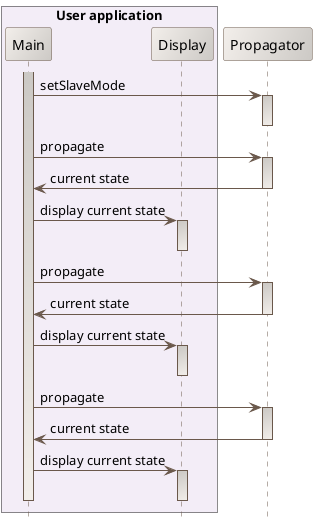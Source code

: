 ' Copyright 2002-2015 CS Systèmes d'Information
' Licensed to CS Systèmes d'Information (CS) under one or more
' contributor license agreements.  See the NOTICE file distributed with
' this work for additional information regarding copyright ownership.
' CS licenses this file to You under the Apache License, Version 2.0
' (the "License"); you may not use this file except in compliance with
' the License.  You may obtain a copy of the License at
'
'   http://www.apache.org/licenses/LICENSE-2.0
'
' Unless required by applicable law or agreed to in writing, software
' distributed under the License is distributed on an "AS IS" BASIS,
' WITHOUT WARRANTIES OR CONDITIONS OF ANY KIND, either express or implied.
' See the License for the specific language governing permissions and
' limitations under the License.
 
@startuml

  skinparam svek                                true
  skinparam NoteBackgroundColor                 #F3EFEB
  skinparam NoteBorderColor                     #691616
  skinparam NoteFontColor                       #691616
  skinparam SequenceActorBorderColor            #6A584B
  skinparam SequenceParticipantBackgroundColor  #F3EFEB/CCC9C5
  skinparam SequenceParticipantBorderColor      #6A584B
  skinparam SequenceLifeLineBackgroundColor     #CCC9C5/F3EFEB
  skinparam SequenceLifeLineBorderColor         #6A584B
  skinparam SequenceArrowColor                  #6A584B
  skinparam SequenceBorderColor                 #6A584B
  skinparam SequenceFontSize                    11

  hide footbox

  box "User application" #F3EDF7
    participant "Main" as U
    participant "Display" as D
  end box

  participant Propagator

  activate U
  U                    ->           Propagator : setSlaveMode
    activate Propagator
    deactivate Propagator
  U                    ->           Propagator : propagate
    activate Propagator
    Propagator           ->         U : current state 
    deactivate Propagator
  U                    ->           D : display current state
    activate D
    deactivate D
  U                    ->           Propagator : propagate
    activate Propagator
    Propagator           ->         U : current state 
    deactivate Propagator
  U                    ->           D : display current state
    activate D
    deactivate D
  U                    ->           Propagator : propagate
    activate Propagator
    Propagator           ->         U : current state 
    deactivate Propagator
  U                    ->           D : display current state
    activate D
    deactivate D
  deactivate U

@enduml
